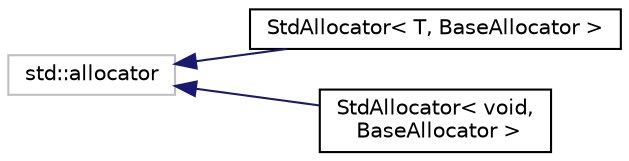 digraph "Graphical Class Hierarchy"
{
 // LATEX_PDF_SIZE
  edge [fontname="Helvetica",fontsize="10",labelfontname="Helvetica",labelfontsize="10"];
  node [fontname="Helvetica",fontsize="10",shape=record];
  rankdir="LR";
  Node2 [label="std::allocator",height=0.2,width=0.4,color="grey75", fillcolor="white", style="filled",tooltip=" "];
  Node2 -> Node0 [dir="back",color="midnightblue",fontsize="10",style="solid",fontname="Helvetica"];
  Node0 [label="StdAllocator\< T, BaseAllocator \>",height=0.2,width=0.4,color="black", fillcolor="white", style="filled",URL="$classStdAllocator.html",tooltip=" "];
  Node2 -> Node4 [dir="back",color="midnightblue",fontsize="10",style="solid",fontname="Helvetica"];
  Node4 [label="StdAllocator\< void,\l BaseAllocator \>",height=0.2,width=0.4,color="black", fillcolor="white", style="filled",URL="$classStdAllocator_3_01void_00_01BaseAllocator_01_4.html",tooltip=" "];
}
